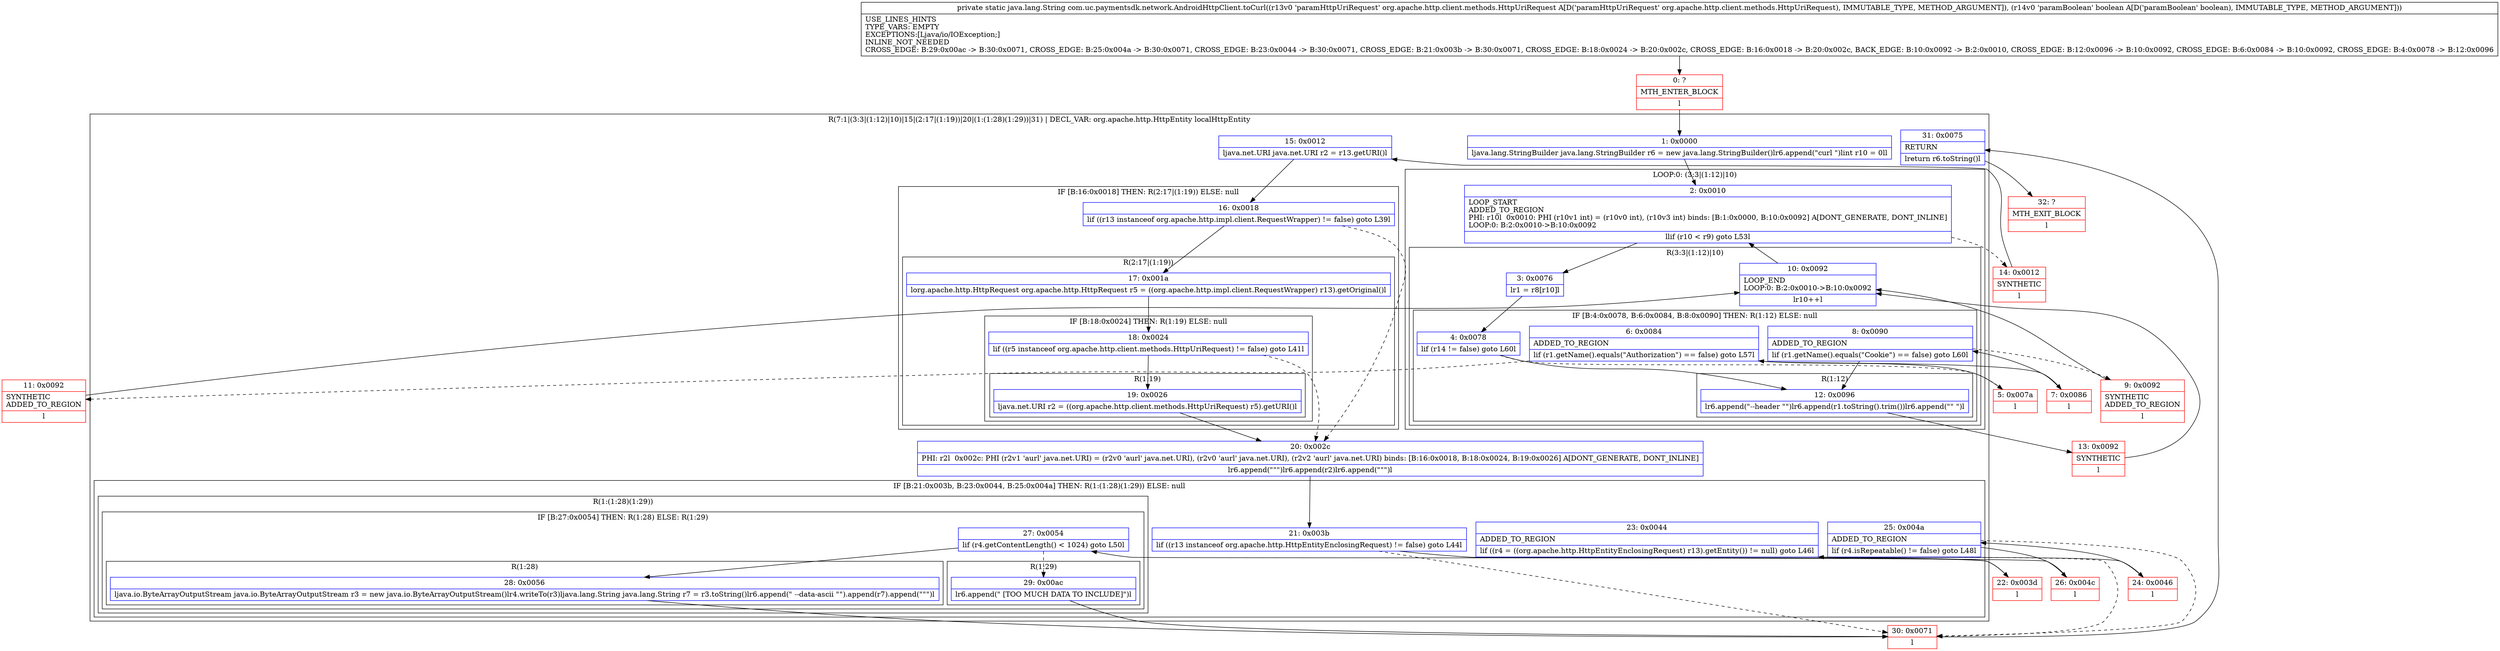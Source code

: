 digraph "CFG forcom.uc.paymentsdk.network.AndroidHttpClient.toCurl(Lorg\/apache\/http\/client\/methods\/HttpUriRequest;Z)Ljava\/lang\/String;" {
subgraph cluster_Region_1886268155 {
label = "R(7:1|(3:3|(1:12)|10)|15|(2:17|(1:19))|20|(1:(1:28)(1:29))|31) | DECL_VAR: org.apache.http.HttpEntity localHttpEntity\l";
node [shape=record,color=blue];
Node_1 [shape=record,label="{1\:\ 0x0000|ljava.lang.StringBuilder java.lang.StringBuilder r6 = new java.lang.StringBuilder()lr6.append(\"curl \")lint r10 = 0ll}"];
subgraph cluster_LoopRegion_208995411 {
label = "LOOP:0: (3:3|(1:12)|10)";
node [shape=record,color=blue];
Node_2 [shape=record,label="{2\:\ 0x0010|LOOP_START\lADDED_TO_REGION\lPHI: r10l  0x0010: PHI (r10v1 int) = (r10v0 int), (r10v3 int) binds: [B:1:0x0000, B:10:0x0092] A[DONT_GENERATE, DONT_INLINE]\lLOOP:0: B:2:0x0010\-\>B:10:0x0092\l|llif (r10 \< r9) goto L53l}"];
subgraph cluster_Region_1324471103 {
label = "R(3:3|(1:12)|10)";
node [shape=record,color=blue];
Node_3 [shape=record,label="{3\:\ 0x0076|lr1 = r8[r10]l}"];
subgraph cluster_IfRegion_251437236 {
label = "IF [B:4:0x0078, B:6:0x0084, B:8:0x0090] THEN: R(1:12) ELSE: null";
node [shape=record,color=blue];
Node_4 [shape=record,label="{4\:\ 0x0078|lif (r14 != false) goto L60l}"];
Node_6 [shape=record,label="{6\:\ 0x0084|ADDED_TO_REGION\l|lif (r1.getName().equals(\"Authorization\") == false) goto L57l}"];
Node_8 [shape=record,label="{8\:\ 0x0090|ADDED_TO_REGION\l|lif (r1.getName().equals(\"Cookie\") == false) goto L60l}"];
subgraph cluster_Region_1433385591 {
label = "R(1:12)";
node [shape=record,color=blue];
Node_12 [shape=record,label="{12\:\ 0x0096|lr6.append(\"\-\-header \"\")lr6.append(r1.toString().trim())lr6.append(\"\" \")l}"];
}
}
Node_10 [shape=record,label="{10\:\ 0x0092|LOOP_END\lLOOP:0: B:2:0x0010\-\>B:10:0x0092\l|lr10++l}"];
}
}
Node_15 [shape=record,label="{15\:\ 0x0012|ljava.net.URI java.net.URI r2 = r13.getURI()l}"];
subgraph cluster_IfRegion_1351545348 {
label = "IF [B:16:0x0018] THEN: R(2:17|(1:19)) ELSE: null";
node [shape=record,color=blue];
Node_16 [shape=record,label="{16\:\ 0x0018|lif ((r13 instanceof org.apache.http.impl.client.RequestWrapper) != false) goto L39l}"];
subgraph cluster_Region_1349170254 {
label = "R(2:17|(1:19))";
node [shape=record,color=blue];
Node_17 [shape=record,label="{17\:\ 0x001a|lorg.apache.http.HttpRequest org.apache.http.HttpRequest r5 = ((org.apache.http.impl.client.RequestWrapper) r13).getOriginal()l}"];
subgraph cluster_IfRegion_1462403301 {
label = "IF [B:18:0x0024] THEN: R(1:19) ELSE: null";
node [shape=record,color=blue];
Node_18 [shape=record,label="{18\:\ 0x0024|lif ((r5 instanceof org.apache.http.client.methods.HttpUriRequest) != false) goto L41l}"];
subgraph cluster_Region_1717920916 {
label = "R(1:19)";
node [shape=record,color=blue];
Node_19 [shape=record,label="{19\:\ 0x0026|ljava.net.URI r2 = ((org.apache.http.client.methods.HttpUriRequest) r5).getURI()l}"];
}
}
}
}
Node_20 [shape=record,label="{20\:\ 0x002c|PHI: r2l  0x002c: PHI (r2v1 'aurl' java.net.URI) = (r2v0 'aurl' java.net.URI), (r2v0 'aurl' java.net.URI), (r2v2 'aurl' java.net.URI) binds: [B:16:0x0018, B:18:0x0024, B:19:0x0026] A[DONT_GENERATE, DONT_INLINE]\l|lr6.append(\"\"\")lr6.append(r2)lr6.append(\"\"\")l}"];
subgraph cluster_IfRegion_1480248519 {
label = "IF [B:21:0x003b, B:23:0x0044, B:25:0x004a] THEN: R(1:(1:28)(1:29)) ELSE: null";
node [shape=record,color=blue];
Node_21 [shape=record,label="{21\:\ 0x003b|lif ((r13 instanceof org.apache.http.HttpEntityEnclosingRequest) != false) goto L44l}"];
Node_23 [shape=record,label="{23\:\ 0x0044|ADDED_TO_REGION\l|lif ((r4 = ((org.apache.http.HttpEntityEnclosingRequest) r13).getEntity()) != null) goto L46l}"];
Node_25 [shape=record,label="{25\:\ 0x004a|ADDED_TO_REGION\l|lif (r4.isRepeatable() != false) goto L48l}"];
subgraph cluster_Region_2093550607 {
label = "R(1:(1:28)(1:29))";
node [shape=record,color=blue];
subgraph cluster_IfRegion_391899682 {
label = "IF [B:27:0x0054] THEN: R(1:28) ELSE: R(1:29)";
node [shape=record,color=blue];
Node_27 [shape=record,label="{27\:\ 0x0054|lif (r4.getContentLength() \< 1024) goto L50l}"];
subgraph cluster_Region_559086963 {
label = "R(1:28)";
node [shape=record,color=blue];
Node_28 [shape=record,label="{28\:\ 0x0056|ljava.io.ByteArrayOutputStream java.io.ByteArrayOutputStream r3 = new java.io.ByteArrayOutputStream()lr4.writeTo(r3)ljava.lang.String java.lang.String r7 = r3.toString()lr6.append(\" \-\-data\-ascii \"\").append(r7).append(\"\"\")l}"];
}
subgraph cluster_Region_1338577359 {
label = "R(1:29)";
node [shape=record,color=blue];
Node_29 [shape=record,label="{29\:\ 0x00ac|lr6.append(\" [TOO MUCH DATA TO INCLUDE]\")l}"];
}
}
}
}
Node_31 [shape=record,label="{31\:\ 0x0075|RETURN\l|lreturn r6.toString()l}"];
}
Node_0 [shape=record,color=red,label="{0\:\ ?|MTH_ENTER_BLOCK\l|l}"];
Node_5 [shape=record,color=red,label="{5\:\ 0x007a|l}"];
Node_7 [shape=record,color=red,label="{7\:\ 0x0086|l}"];
Node_9 [shape=record,color=red,label="{9\:\ 0x0092|SYNTHETIC\lADDED_TO_REGION\l|l}"];
Node_11 [shape=record,color=red,label="{11\:\ 0x0092|SYNTHETIC\lADDED_TO_REGION\l|l}"];
Node_13 [shape=record,color=red,label="{13\:\ 0x0092|SYNTHETIC\l|l}"];
Node_14 [shape=record,color=red,label="{14\:\ 0x0012|SYNTHETIC\l|l}"];
Node_22 [shape=record,color=red,label="{22\:\ 0x003d|l}"];
Node_24 [shape=record,color=red,label="{24\:\ 0x0046|l}"];
Node_26 [shape=record,color=red,label="{26\:\ 0x004c|l}"];
Node_30 [shape=record,color=red,label="{30\:\ 0x0071|l}"];
Node_32 [shape=record,color=red,label="{32\:\ ?|MTH_EXIT_BLOCK\l|l}"];
MethodNode[shape=record,label="{private static java.lang.String com.uc.paymentsdk.network.AndroidHttpClient.toCurl((r13v0 'paramHttpUriRequest' org.apache.http.client.methods.HttpUriRequest A[D('paramHttpUriRequest' org.apache.http.client.methods.HttpUriRequest), IMMUTABLE_TYPE, METHOD_ARGUMENT]), (r14v0 'paramBoolean' boolean A[D('paramBoolean' boolean), IMMUTABLE_TYPE, METHOD_ARGUMENT]))  | USE_LINES_HINTS\lTYPE_VARS: EMPTY\lEXCEPTIONS:[Ljava\/io\/IOException;]\lINLINE_NOT_NEEDED\lCROSS_EDGE: B:29:0x00ac \-\> B:30:0x0071, CROSS_EDGE: B:25:0x004a \-\> B:30:0x0071, CROSS_EDGE: B:23:0x0044 \-\> B:30:0x0071, CROSS_EDGE: B:21:0x003b \-\> B:30:0x0071, CROSS_EDGE: B:18:0x0024 \-\> B:20:0x002c, CROSS_EDGE: B:16:0x0018 \-\> B:20:0x002c, BACK_EDGE: B:10:0x0092 \-\> B:2:0x0010, CROSS_EDGE: B:12:0x0096 \-\> B:10:0x0092, CROSS_EDGE: B:6:0x0084 \-\> B:10:0x0092, CROSS_EDGE: B:4:0x0078 \-\> B:12:0x0096\l}"];
MethodNode -> Node_0;
Node_1 -> Node_2;
Node_2 -> Node_3;
Node_2 -> Node_14[style=dashed];
Node_3 -> Node_4;
Node_4 -> Node_5[style=dashed];
Node_4 -> Node_12;
Node_6 -> Node_7;
Node_6 -> Node_11[style=dashed];
Node_8 -> Node_12;
Node_8 -> Node_9[style=dashed];
Node_12 -> Node_13;
Node_10 -> Node_2;
Node_15 -> Node_16;
Node_16 -> Node_17;
Node_16 -> Node_20[style=dashed];
Node_17 -> Node_18;
Node_18 -> Node_19;
Node_18 -> Node_20[style=dashed];
Node_19 -> Node_20;
Node_20 -> Node_21;
Node_21 -> Node_22;
Node_21 -> Node_30[style=dashed];
Node_23 -> Node_24;
Node_23 -> Node_30[style=dashed];
Node_25 -> Node_26;
Node_25 -> Node_30[style=dashed];
Node_27 -> Node_28;
Node_27 -> Node_29[style=dashed];
Node_28 -> Node_30;
Node_29 -> Node_30;
Node_31 -> Node_32;
Node_0 -> Node_1;
Node_5 -> Node_6;
Node_7 -> Node_8;
Node_9 -> Node_10;
Node_11 -> Node_10;
Node_13 -> Node_10;
Node_14 -> Node_15;
Node_22 -> Node_23;
Node_24 -> Node_25;
Node_26 -> Node_27;
Node_30 -> Node_31;
}

